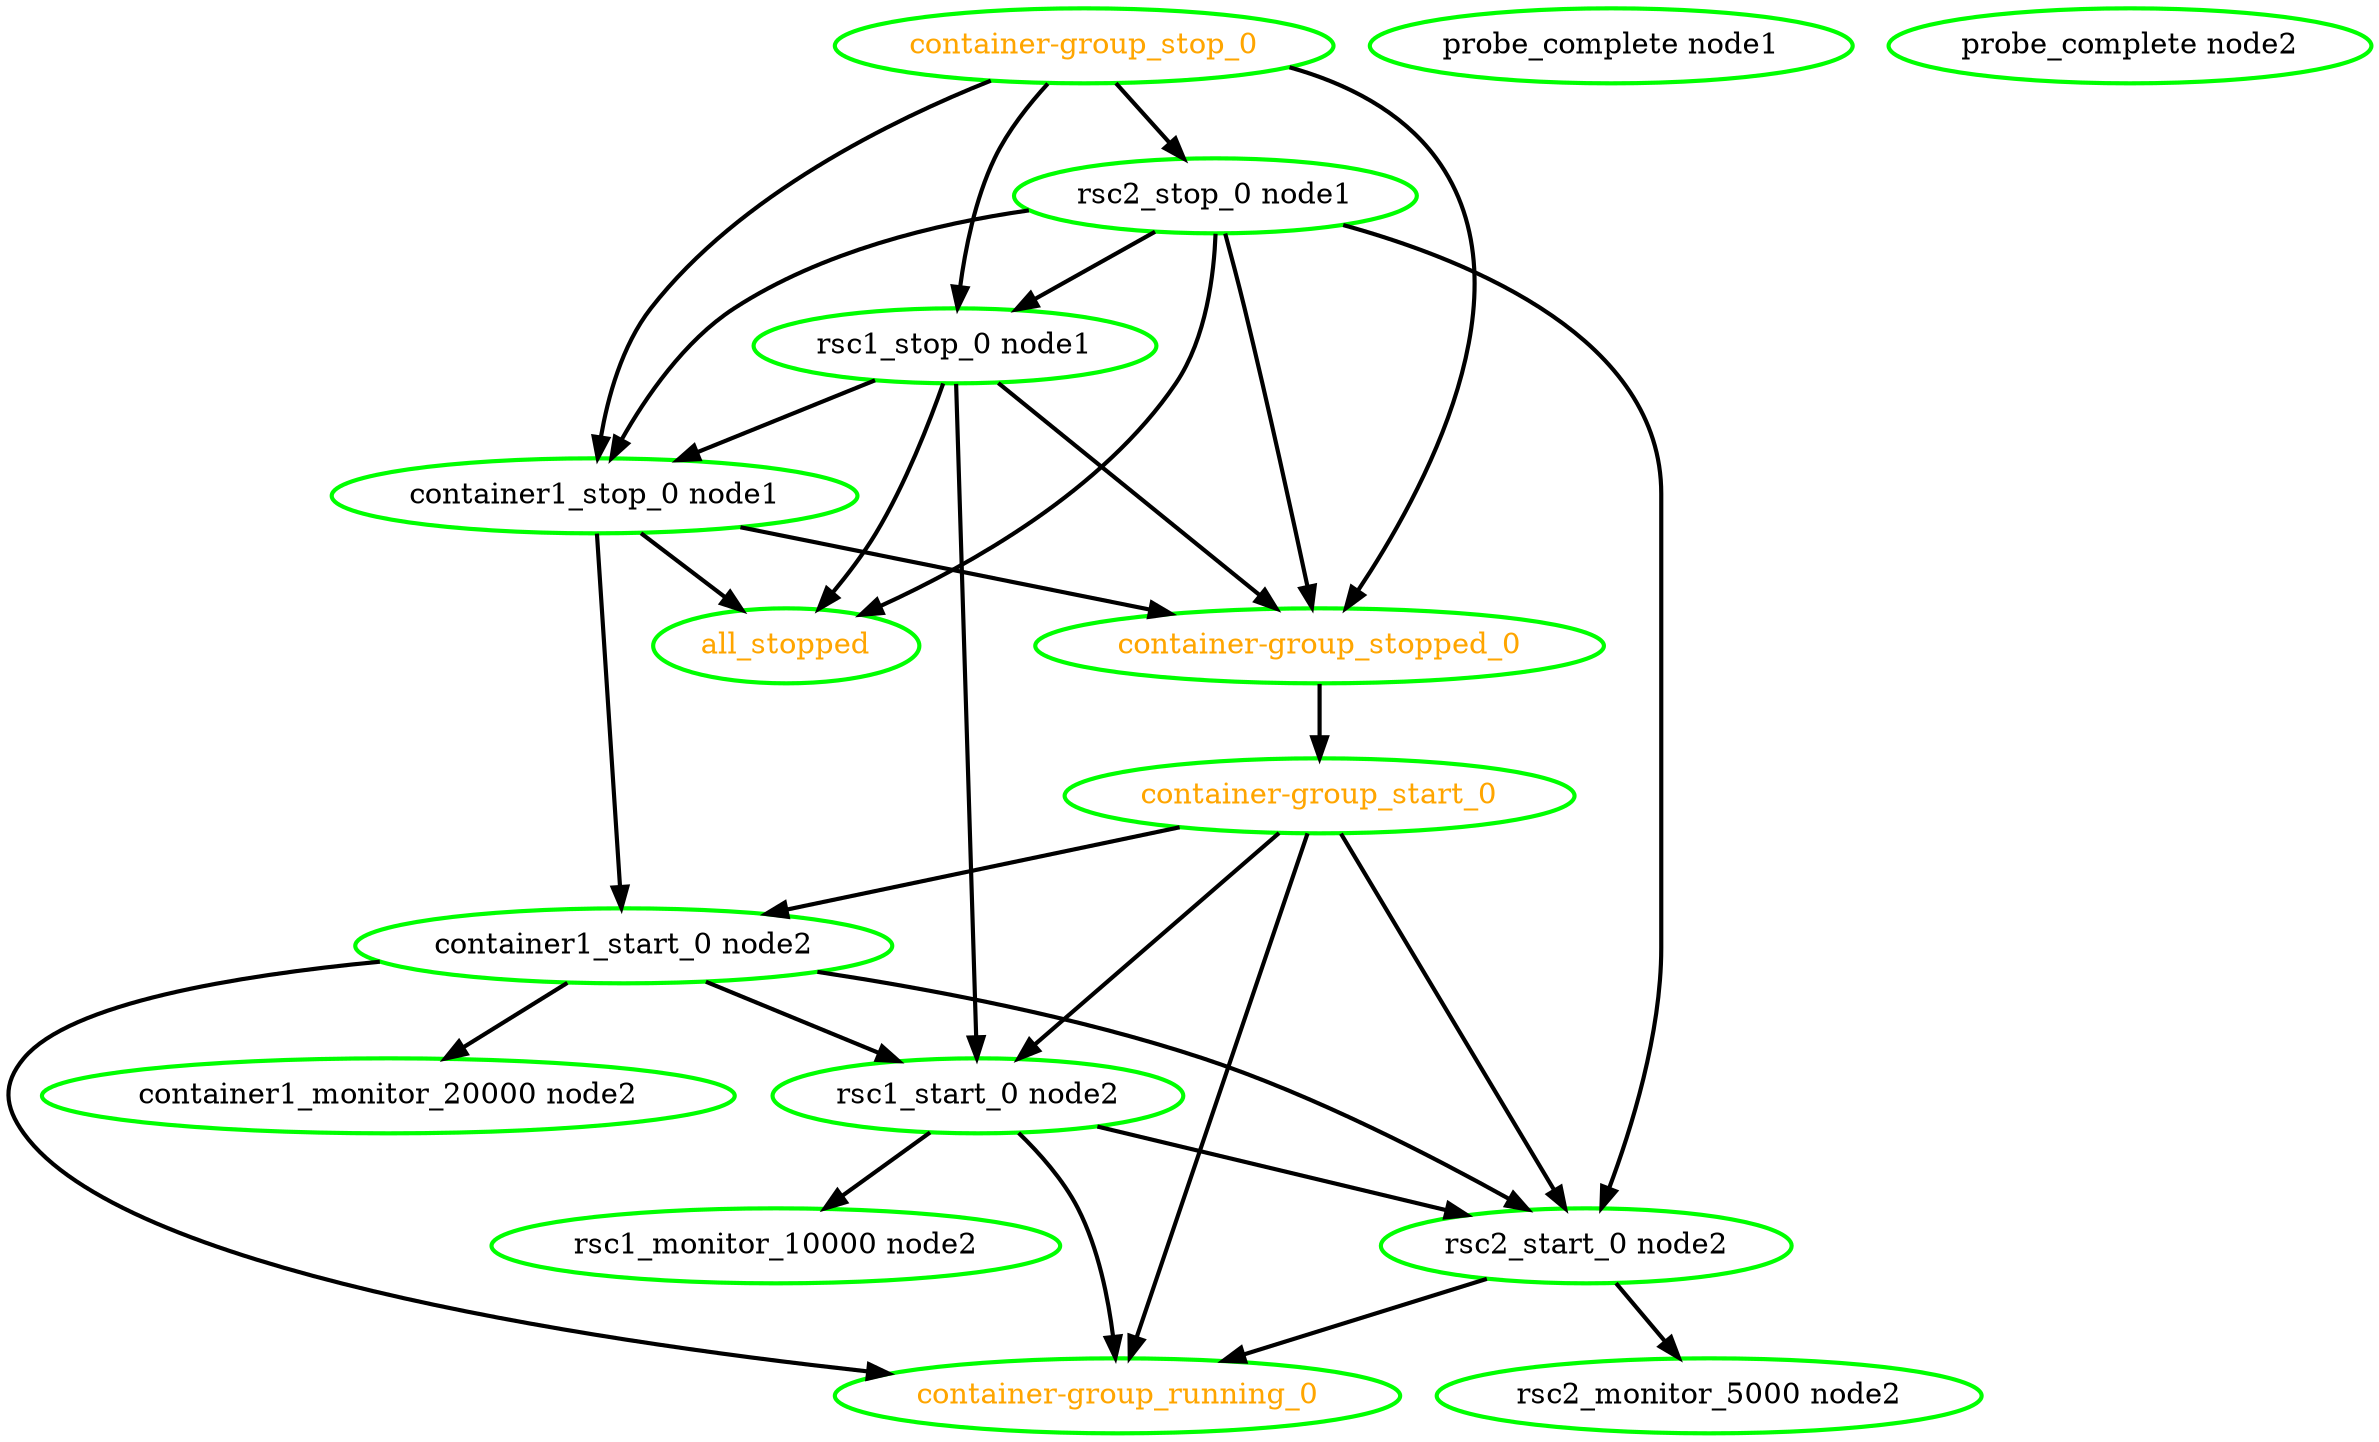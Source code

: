 digraph "g" {
"all_stopped" [ style=bold color="green" fontcolor="orange"]
"container-group_running_0" [ style=bold color="green" fontcolor="orange"]
"container-group_start_0" -> "container-group_running_0" [ style = bold]
"container-group_start_0" -> "container1_start_0 node2" [ style = bold]
"container-group_start_0" -> "rsc1_start_0 node2" [ style = bold]
"container-group_start_0" -> "rsc2_start_0 node2" [ style = bold]
"container-group_start_0" [ style=bold color="green" fontcolor="orange"]
"container-group_stop_0" -> "container-group_stopped_0" [ style = bold]
"container-group_stop_0" -> "container1_stop_0 node1" [ style = bold]
"container-group_stop_0" -> "rsc1_stop_0 node1" [ style = bold]
"container-group_stop_0" -> "rsc2_stop_0 node1" [ style = bold]
"container-group_stop_0" [ style=bold color="green" fontcolor="orange"]
"container-group_stopped_0" -> "container-group_start_0" [ style = bold]
"container-group_stopped_0" [ style=bold color="green" fontcolor="orange"]
"container1_monitor_20000 node2" [ style=bold color="green" fontcolor="black"]
"container1_start_0 node2" -> "container-group_running_0" [ style = bold]
"container1_start_0 node2" -> "container1_monitor_20000 node2" [ style = bold]
"container1_start_0 node2" -> "rsc1_start_0 node2" [ style = bold]
"container1_start_0 node2" -> "rsc2_start_0 node2" [ style = bold]
"container1_start_0 node2" [ style=bold color="green" fontcolor="black"]
"container1_stop_0 node1" -> "all_stopped" [ style = bold]
"container1_stop_0 node1" -> "container-group_stopped_0" [ style = bold]
"container1_stop_0 node1" -> "container1_start_0 node2" [ style = bold]
"container1_stop_0 node1" [ style=bold color="green" fontcolor="black"]
"probe_complete node1" [ style=bold color="green" fontcolor="black"]
"probe_complete node2" [ style=bold color="green" fontcolor="black"]
"rsc1_monitor_10000 node2" [ style=bold color="green" fontcolor="black"]
"rsc1_start_0 node2" -> "container-group_running_0" [ style = bold]
"rsc1_start_0 node2" -> "rsc1_monitor_10000 node2" [ style = bold]
"rsc1_start_0 node2" -> "rsc2_start_0 node2" [ style = bold]
"rsc1_start_0 node2" [ style=bold color="green" fontcolor="black"]
"rsc1_stop_0 node1" -> "all_stopped" [ style = bold]
"rsc1_stop_0 node1" -> "container-group_stopped_0" [ style = bold]
"rsc1_stop_0 node1" -> "container1_stop_0 node1" [ style = bold]
"rsc1_stop_0 node1" -> "rsc1_start_0 node2" [ style = bold]
"rsc1_stop_0 node1" [ style=bold color="green" fontcolor="black"]
"rsc2_monitor_5000 node2" [ style=bold color="green" fontcolor="black"]
"rsc2_start_0 node2" -> "container-group_running_0" [ style = bold]
"rsc2_start_0 node2" -> "rsc2_monitor_5000 node2" [ style = bold]
"rsc2_start_0 node2" [ style=bold color="green" fontcolor="black"]
"rsc2_stop_0 node1" -> "all_stopped" [ style = bold]
"rsc2_stop_0 node1" -> "container-group_stopped_0" [ style = bold]
"rsc2_stop_0 node1" -> "container1_stop_0 node1" [ style = bold]
"rsc2_stop_0 node1" -> "rsc1_stop_0 node1" [ style = bold]
"rsc2_stop_0 node1" -> "rsc2_start_0 node2" [ style = bold]
"rsc2_stop_0 node1" [ style=bold color="green" fontcolor="black"]
}
